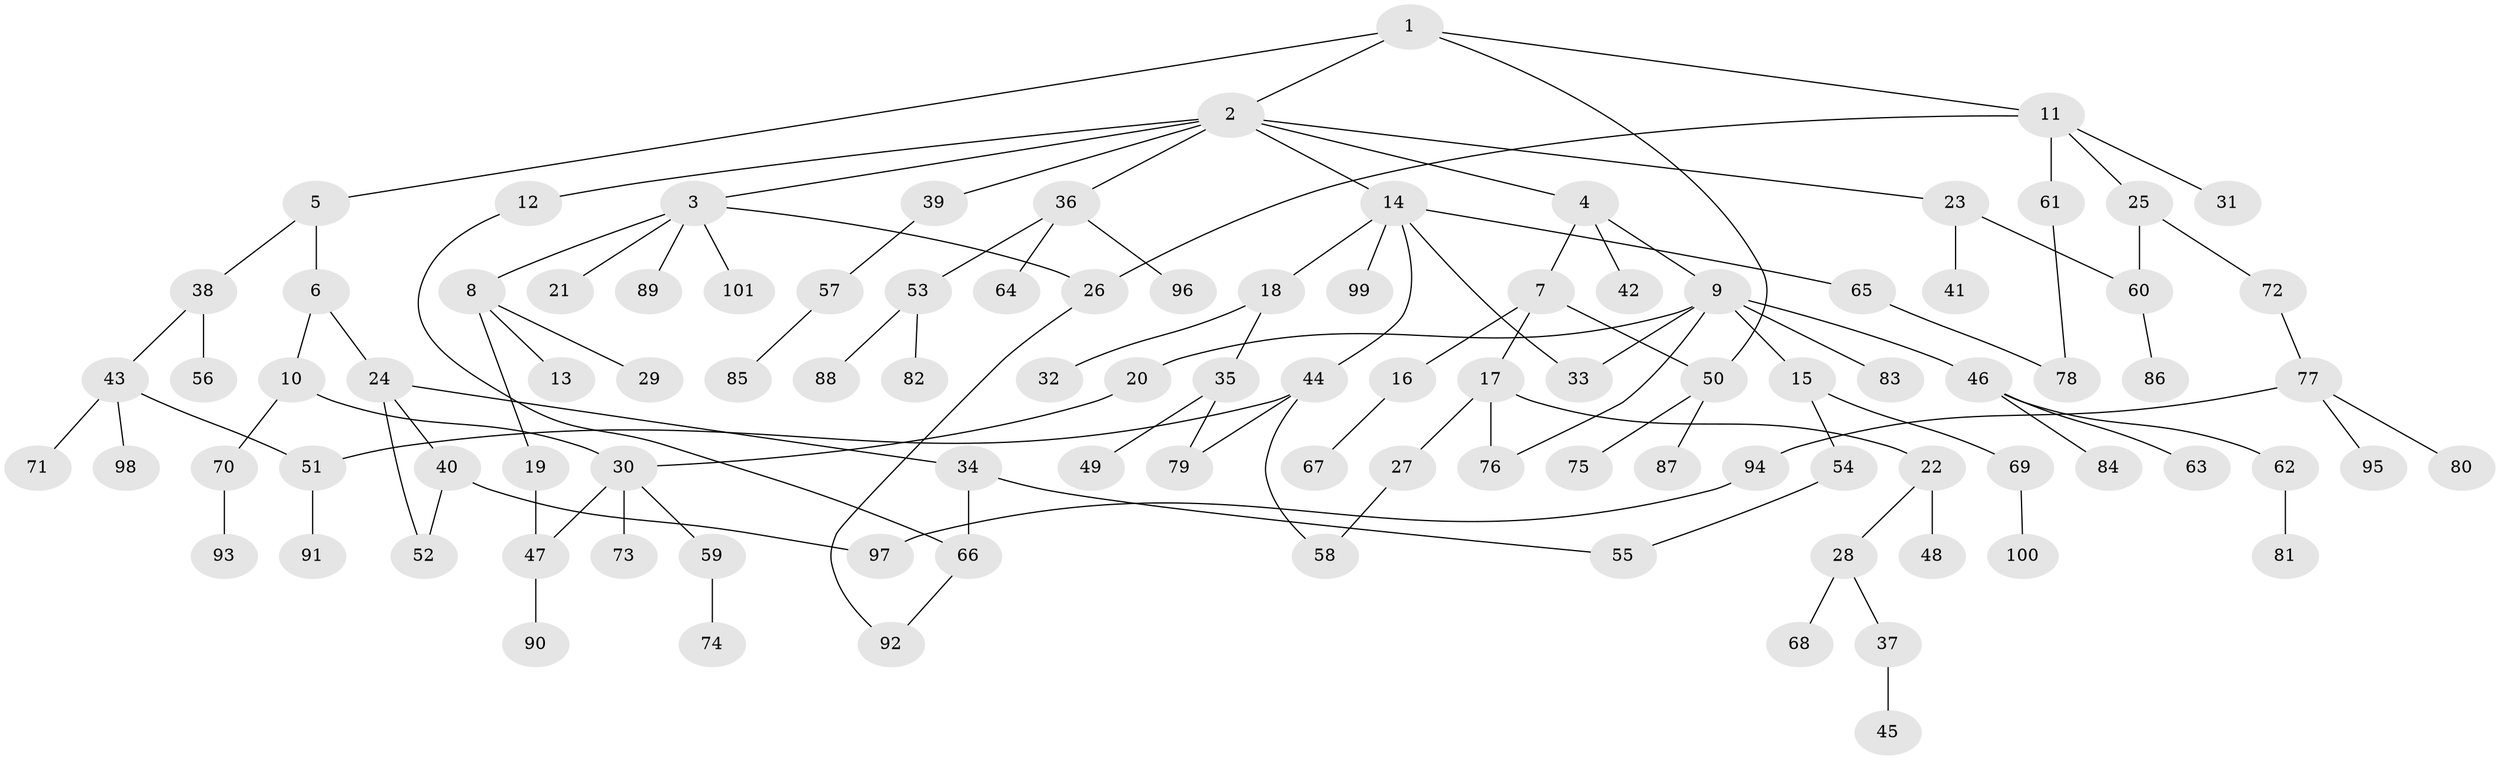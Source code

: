 // Generated by graph-tools (version 1.1) at 2025/34/03/09/25 02:34:25]
// undirected, 101 vertices, 116 edges
graph export_dot {
graph [start="1"]
  node [color=gray90,style=filled];
  1;
  2;
  3;
  4;
  5;
  6;
  7;
  8;
  9;
  10;
  11;
  12;
  13;
  14;
  15;
  16;
  17;
  18;
  19;
  20;
  21;
  22;
  23;
  24;
  25;
  26;
  27;
  28;
  29;
  30;
  31;
  32;
  33;
  34;
  35;
  36;
  37;
  38;
  39;
  40;
  41;
  42;
  43;
  44;
  45;
  46;
  47;
  48;
  49;
  50;
  51;
  52;
  53;
  54;
  55;
  56;
  57;
  58;
  59;
  60;
  61;
  62;
  63;
  64;
  65;
  66;
  67;
  68;
  69;
  70;
  71;
  72;
  73;
  74;
  75;
  76;
  77;
  78;
  79;
  80;
  81;
  82;
  83;
  84;
  85;
  86;
  87;
  88;
  89;
  90;
  91;
  92;
  93;
  94;
  95;
  96;
  97;
  98;
  99;
  100;
  101;
  1 -- 2;
  1 -- 5;
  1 -- 11;
  1 -- 50;
  2 -- 3;
  2 -- 4;
  2 -- 12;
  2 -- 14;
  2 -- 23;
  2 -- 36;
  2 -- 39;
  3 -- 8;
  3 -- 21;
  3 -- 89;
  3 -- 101;
  3 -- 26;
  4 -- 7;
  4 -- 9;
  4 -- 42;
  5 -- 6;
  5 -- 38;
  6 -- 10;
  6 -- 24;
  7 -- 16;
  7 -- 17;
  7 -- 50;
  8 -- 13;
  8 -- 19;
  8 -- 29;
  9 -- 15;
  9 -- 20;
  9 -- 46;
  9 -- 76;
  9 -- 83;
  9 -- 33;
  10 -- 30;
  10 -- 70;
  11 -- 25;
  11 -- 26;
  11 -- 31;
  11 -- 61;
  12 -- 66;
  14 -- 18;
  14 -- 33;
  14 -- 44;
  14 -- 65;
  14 -- 99;
  15 -- 54;
  15 -- 69;
  16 -- 67;
  17 -- 22;
  17 -- 27;
  17 -- 76;
  18 -- 32;
  18 -- 35;
  19 -- 47;
  20 -- 30;
  22 -- 28;
  22 -- 48;
  23 -- 41;
  23 -- 60;
  24 -- 34;
  24 -- 40;
  24 -- 52;
  25 -- 72;
  25 -- 60;
  26 -- 92;
  27 -- 58;
  28 -- 37;
  28 -- 68;
  30 -- 47;
  30 -- 59;
  30 -- 73;
  34 -- 55;
  34 -- 66;
  35 -- 49;
  35 -- 79;
  36 -- 53;
  36 -- 64;
  36 -- 96;
  37 -- 45;
  38 -- 43;
  38 -- 56;
  39 -- 57;
  40 -- 52;
  40 -- 97;
  43 -- 51;
  43 -- 71;
  43 -- 98;
  44 -- 79;
  44 -- 58;
  44 -- 51;
  46 -- 62;
  46 -- 63;
  46 -- 84;
  47 -- 90;
  50 -- 75;
  50 -- 87;
  51 -- 91;
  53 -- 82;
  53 -- 88;
  54 -- 55;
  57 -- 85;
  59 -- 74;
  60 -- 86;
  61 -- 78;
  62 -- 81;
  65 -- 78;
  66 -- 92;
  69 -- 100;
  70 -- 93;
  72 -- 77;
  77 -- 80;
  77 -- 94;
  77 -- 95;
  94 -- 97;
}
